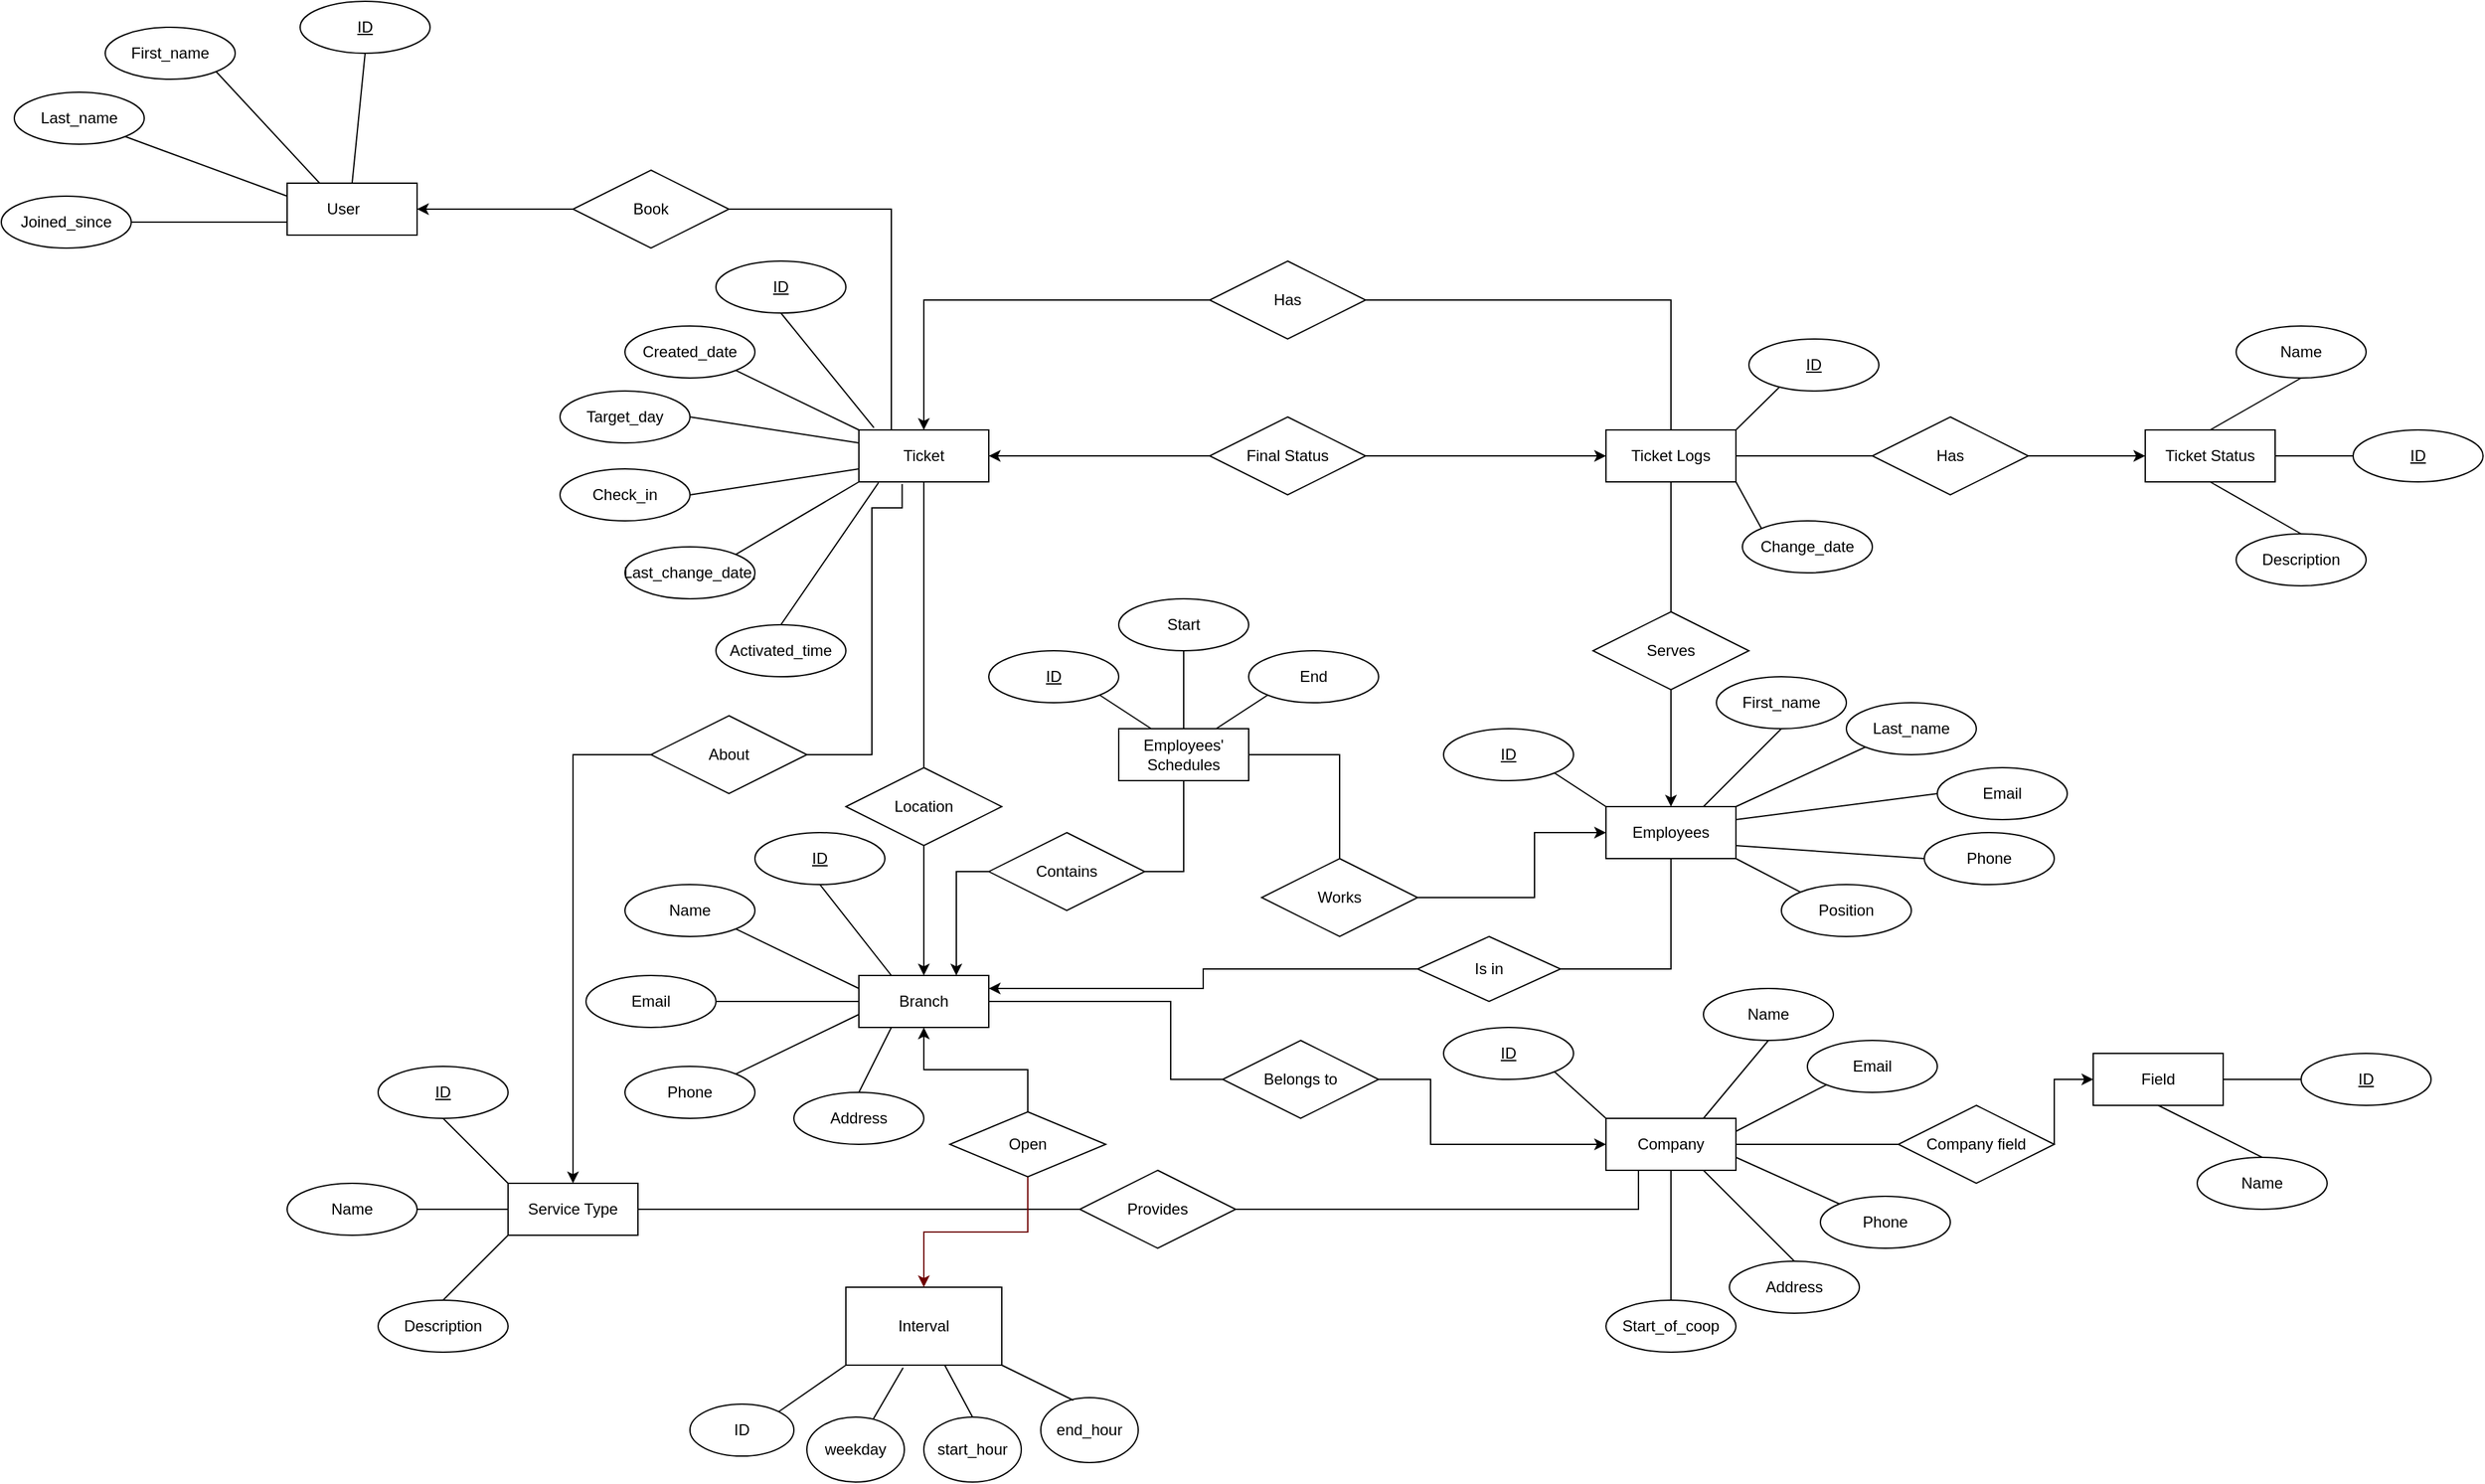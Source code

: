 <mxfile version="17.4.5" type="github">
  <diagram id="R2lEEEUBdFMjLlhIrx00" name="Page-1">
    <mxGraphModel dx="1952" dy="1672" grid="1" gridSize="10" guides="1" tooltips="1" connect="1" arrows="1" fold="1" page="1" pageScale="1" pageWidth="850" pageHeight="1100" math="0" shadow="0" extFonts="Permanent Marker^https://fonts.googleapis.com/css?family=Permanent+Marker">
      <root>
        <mxCell id="0" />
        <mxCell id="1" parent="0" />
        <mxCell id="f32I_jaDUziuKx1QwzLD-4" style="edgeStyle=orthogonalEdgeStyle;rounded=0;orthogonalLoop=1;jettySize=auto;html=1;entryX=0;entryY=0.5;entryDx=0;entryDy=0;startArrow=classic;startFill=1;exitX=1;exitY=0.5;exitDx=0;exitDy=0;" parent="1" source="PbuRHkahf-0StaOSiOaG-1" target="PbuRHkahf-0StaOSiOaG-6" edge="1">
          <mxGeometry relative="1" as="geometry">
            <mxPoint x="20" y="30" as="sourcePoint" />
            <mxPoint x="425" y="30.0" as="targetPoint" />
          </mxGeometry>
        </mxCell>
        <mxCell id="f32I_jaDUziuKx1QwzLD-9" style="edgeStyle=orthogonalEdgeStyle;rounded=0;orthogonalLoop=1;jettySize=auto;html=1;entryX=0.5;entryY=0;entryDx=0;entryDy=0;startArrow=classic;startFill=1;endArrow=none;endFill=0;exitX=0.5;exitY=0;exitDx=0;exitDy=0;" parent="1" source="PbuRHkahf-0StaOSiOaG-1" target="PbuRHkahf-0StaOSiOaG-6" edge="1">
          <mxGeometry relative="1" as="geometry">
            <Array as="points">
              <mxPoint x="-90" y="-90" />
              <mxPoint x="485" y="-90" />
            </Array>
            <mxPoint x="-80" as="sourcePoint" />
            <mxPoint x="485" y="-2.274e-13" as="targetPoint" />
          </mxGeometry>
        </mxCell>
        <mxCell id="f32I_jaDUziuKx1QwzLD-21" style="edgeStyle=orthogonalEdgeStyle;rounded=0;orthogonalLoop=1;jettySize=auto;html=1;exitX=0.5;exitY=1;exitDx=0;exitDy=0;startArrow=none;startFill=0;endArrow=classic;endFill=1;entryX=0.5;entryY=0;entryDx=0;entryDy=0;" parent="1" source="kaoQ8aSlirqTVfBg7aQL-9" target="PbuRHkahf-0StaOSiOaG-14" edge="1">
          <mxGeometry relative="1" as="geometry">
            <mxPoint x="-100" y="60" as="sourcePoint" />
            <mxPoint x="-100" y="420" as="targetPoint" />
            <Array as="points" />
          </mxGeometry>
        </mxCell>
        <mxCell id="f32I_jaDUziuKx1QwzLD-6" style="edgeStyle=orthogonalEdgeStyle;rounded=0;orthogonalLoop=1;jettySize=auto;html=1;startArrow=none;startFill=0;endArrow=classic;endFill=1;exitX=1;exitY=0.5;exitDx=0;exitDy=0;entryX=0;entryY=0.5;entryDx=0;entryDy=0;" parent="1" source="PbuRHkahf-0StaOSiOaG-6" target="PbuRHkahf-0StaOSiOaG-24" edge="1">
          <mxGeometry relative="1" as="geometry">
            <mxPoint x="740" y="30.0" as="sourcePoint" />
            <mxPoint x="830" y="30" as="targetPoint" />
          </mxGeometry>
        </mxCell>
        <mxCell id="f32I_jaDUziuKx1QwzLD-15" style="edgeStyle=orthogonalEdgeStyle;rounded=0;orthogonalLoop=1;jettySize=auto;html=1;exitX=0.5;exitY=1;exitDx=0;exitDy=0;entryX=0.5;entryY=0;entryDx=0;entryDy=0;startArrow=none;startFill=0;endArrow=classic;endFill=1;" parent="1" source="PbuRHkahf-0StaOSiOaG-6" target="PbuRHkahf-0StaOSiOaG-10" edge="1">
          <mxGeometry relative="1" as="geometry">
            <mxPoint x="485" y="60.0" as="sourcePoint" />
            <mxPoint x="485" y="220.0" as="targetPoint" />
          </mxGeometry>
        </mxCell>
        <mxCell id="f32I_jaDUziuKx1QwzLD-23" style="edgeStyle=orthogonalEdgeStyle;rounded=0;orthogonalLoop=1;jettySize=auto;html=1;startArrow=none;startFill=0;endArrow=classic;endFill=1;exitX=1;exitY=0.5;exitDx=0;exitDy=0;entryX=0;entryY=0.5;entryDx=0;entryDy=0;" parent="1" source="kaoQ8aSlirqTVfBg7aQL-13" target="PbuRHkahf-0StaOSiOaG-23" edge="1">
          <mxGeometry relative="1" as="geometry">
            <mxPoint x="850.0" y="450" as="targetPoint" />
            <mxPoint x="545" y="450" as="sourcePoint" />
            <Array as="points">
              <mxPoint x="780" y="560" />
              <mxPoint x="780" y="510" />
            </Array>
          </mxGeometry>
        </mxCell>
        <mxCell id="f32I_jaDUziuKx1QwzLD-22" style="edgeStyle=orthogonalEdgeStyle;rounded=0;orthogonalLoop=1;jettySize=auto;html=1;entryX=0;entryY=0.5;entryDx=0;entryDy=0;startArrow=none;startFill=0;endArrow=classic;endFill=1;exitX=1;exitY=0.5;exitDx=0;exitDy=0;" parent="1" source="kaoQ8aSlirqTVfBg7aQL-11" target="PbuRHkahf-0StaOSiOaG-11" edge="1">
          <mxGeometry relative="1" as="geometry">
            <mxPoint x="20" y="450" as="sourcePoint" />
            <mxPoint x="425" y="450" as="targetPoint" />
            <Array as="points">
              <mxPoint x="300" y="510" />
              <mxPoint x="300" y="560" />
            </Array>
          </mxGeometry>
        </mxCell>
        <mxCell id="f32I_jaDUziuKx1QwzLD-26" style="edgeStyle=orthogonalEdgeStyle;rounded=0;orthogonalLoop=1;jettySize=auto;html=1;exitX=0.75;exitY=0;exitDx=0;exitDy=0;startArrow=classic;startFill=1;endArrow=none;endFill=0;entryX=0.5;entryY=1;entryDx=0;entryDy=0;" parent="1" source="PbuRHkahf-0StaOSiOaG-14" target="PbuRHkahf-0StaOSiOaG-13" edge="1">
          <mxGeometry relative="1" as="geometry">
            <mxPoint x="100" y="300" as="targetPoint" />
            <mxPoint x="-40" y="420" as="sourcePoint" />
            <Array as="points">
              <mxPoint x="-65" y="350" />
              <mxPoint x="110" y="350" />
            </Array>
          </mxGeometry>
        </mxCell>
        <mxCell id="PbuRHkahf-0StaOSiOaG-20" style="edgeStyle=orthogonalEdgeStyle;rounded=0;orthogonalLoop=1;jettySize=auto;html=1;entryX=0.5;entryY=0;entryDx=0;entryDy=0;exitX=0.333;exitY=1.042;exitDx=0;exitDy=0;exitPerimeter=0;" parent="1" source="PbuRHkahf-0StaOSiOaG-1" target="PbuRHkahf-0StaOSiOaG-16" edge="1">
          <mxGeometry relative="1" as="geometry">
            <Array as="points">
              <mxPoint x="-107" y="70" />
              <mxPoint x="-130" y="70" />
              <mxPoint x="-130" y="260" />
              <mxPoint x="-360" y="260" />
            </Array>
            <mxPoint x="-110" y="70" as="sourcePoint" />
          </mxGeometry>
        </mxCell>
        <mxCell id="PbuRHkahf-0StaOSiOaG-27" style="edgeStyle=orthogonalEdgeStyle;rounded=0;orthogonalLoop=1;jettySize=auto;html=1;exitX=0;exitY=0.5;exitDx=0;exitDy=0;entryX=1;entryY=0.5;entryDx=0;entryDy=0;endArrow=classic;endFill=1;startArrow=none;" parent="1" source="kaoQ8aSlirqTVfBg7aQL-6" target="PbuRHkahf-0StaOSiOaG-25" edge="1">
          <mxGeometry relative="1" as="geometry" />
        </mxCell>
        <mxCell id="PbuRHkahf-0StaOSiOaG-1" value="Ticket" style="whiteSpace=wrap;html=1;align=center;" parent="1" vertex="1">
          <mxGeometry x="-140" y="10" width="100" height="40" as="geometry" />
        </mxCell>
        <mxCell id="PbuRHkahf-0StaOSiOaG-4" value="Final Status" style="shape=rhombus;perimeter=rhombusPerimeter;whiteSpace=wrap;html=1;align=center;" parent="1" vertex="1">
          <mxGeometry x="130" width="120" height="60" as="geometry" />
        </mxCell>
        <mxCell id="PbuRHkahf-0StaOSiOaG-6" value="Ticket Logs" style="whiteSpace=wrap;html=1;align=center;" parent="1" vertex="1">
          <mxGeometry x="435" y="10" width="100" height="40" as="geometry" />
        </mxCell>
        <mxCell id="PbuRHkahf-0StaOSiOaG-7" value="Has" style="shape=rhombus;perimeter=rhombusPerimeter;whiteSpace=wrap;html=1;align=center;" parent="1" vertex="1">
          <mxGeometry x="130" y="-120" width="120" height="60" as="geometry" />
        </mxCell>
        <mxCell id="PbuRHkahf-0StaOSiOaG-8" value="Has" style="shape=rhombus;perimeter=rhombusPerimeter;whiteSpace=wrap;html=1;align=center;" parent="1" vertex="1">
          <mxGeometry x="640" width="120" height="60" as="geometry" />
        </mxCell>
        <mxCell id="PbuRHkahf-0StaOSiOaG-9" value="Serves" style="shape=rhombus;perimeter=rhombusPerimeter;whiteSpace=wrap;html=1;align=center;" parent="1" vertex="1">
          <mxGeometry x="425" y="150" width="120" height="60" as="geometry" />
        </mxCell>
        <mxCell id="7SDLh1TChbF1hIY82TgF-20" style="edgeStyle=orthogonalEdgeStyle;rounded=0;orthogonalLoop=1;jettySize=auto;html=1;exitX=0.5;exitY=1;exitDx=0;exitDy=0;entryX=1;entryY=0.5;entryDx=0;entryDy=0;startArrow=none;startFill=0;endArrow=none;endFill=0;strokeColor=default;" edge="1" parent="1" source="PbuRHkahf-0StaOSiOaG-10" target="7SDLh1TChbF1hIY82TgF-19">
          <mxGeometry relative="1" as="geometry" />
        </mxCell>
        <mxCell id="PbuRHkahf-0StaOSiOaG-10" value="Employees" style="whiteSpace=wrap;html=1;align=center;" parent="1" vertex="1">
          <mxGeometry x="435" y="300" width="100" height="40" as="geometry" />
        </mxCell>
        <mxCell id="PbuRHkahf-0StaOSiOaG-11" value="Company" style="whiteSpace=wrap;html=1;align=center;" parent="1" vertex="1">
          <mxGeometry x="435" y="540" width="100" height="40" as="geometry" />
        </mxCell>
        <mxCell id="PbuRHkahf-0StaOSiOaG-110" style="edgeStyle=orthogonalEdgeStyle;rounded=0;orthogonalLoop=1;jettySize=auto;html=1;exitX=1;exitY=0.5;exitDx=0;exitDy=0;entryX=0;entryY=0.5;entryDx=0;entryDy=0;endArrow=classic;endFill=1;" parent="1" source="PbuRHkahf-0StaOSiOaG-13" target="PbuRHkahf-0StaOSiOaG-10" edge="1">
          <mxGeometry relative="1" as="geometry">
            <Array as="points">
              <mxPoint x="230" y="260" />
              <mxPoint x="230" y="370" />
              <mxPoint x="380" y="370" />
              <mxPoint x="380" y="320" />
            </Array>
          </mxGeometry>
        </mxCell>
        <mxCell id="PbuRHkahf-0StaOSiOaG-13" value="Employees&#39; Schedules" style="whiteSpace=wrap;html=1;align=center;" parent="1" vertex="1">
          <mxGeometry x="60" y="240" width="100" height="40" as="geometry" />
        </mxCell>
        <mxCell id="7SDLh1TChbF1hIY82TgF-18" style="edgeStyle=orthogonalEdgeStyle;rounded=0;orthogonalLoop=1;jettySize=auto;html=1;entryX=0.5;entryY=0;entryDx=0;entryDy=0;strokeColor=default;endArrow=none;endFill=0;startArrow=classic;startFill=1;" edge="1" parent="1" source="PbuRHkahf-0StaOSiOaG-14" target="7SDLh1TChbF1hIY82TgF-15">
          <mxGeometry relative="1" as="geometry" />
        </mxCell>
        <mxCell id="PbuRHkahf-0StaOSiOaG-14" value="Branch" style="whiteSpace=wrap;html=1;align=center;" parent="1" vertex="1">
          <mxGeometry x="-140" y="430" width="100" height="40" as="geometry" />
        </mxCell>
        <mxCell id="PbuRHkahf-0StaOSiOaG-15" value="Contains" style="shape=rhombus;perimeter=rhombusPerimeter;whiteSpace=wrap;html=1;align=center;" parent="1" vertex="1">
          <mxGeometry x="-40" y="320" width="120" height="60" as="geometry" />
        </mxCell>
        <mxCell id="PbuRHkahf-0StaOSiOaG-21" style="edgeStyle=orthogonalEdgeStyle;rounded=0;orthogonalLoop=1;jettySize=auto;html=1;exitX=1;exitY=0.5;exitDx=0;exitDy=0;endArrow=none;endFill=0;entryX=0.25;entryY=1;entryDx=0;entryDy=0;" parent="1" source="PbuRHkahf-0StaOSiOaG-16" target="PbuRHkahf-0StaOSiOaG-11" edge="1">
          <mxGeometry relative="1" as="geometry">
            <mxPoint x="470" y="560" as="targetPoint" />
            <Array as="points">
              <mxPoint x="460" y="610" />
            </Array>
          </mxGeometry>
        </mxCell>
        <mxCell id="PbuRHkahf-0StaOSiOaG-16" value="Service Type" style="whiteSpace=wrap;html=1;align=center;" parent="1" vertex="1">
          <mxGeometry x="-410" y="590" width="100" height="40" as="geometry" />
        </mxCell>
        <mxCell id="PbuRHkahf-0StaOSiOaG-22" value="Provides" style="shape=rhombus;perimeter=rhombusPerimeter;whiteSpace=wrap;html=1;align=center;" parent="1" vertex="1">
          <mxGeometry x="30" y="580" width="120" height="60" as="geometry" />
        </mxCell>
        <mxCell id="PbuRHkahf-0StaOSiOaG-23" value="Field" style="whiteSpace=wrap;html=1;align=center;" parent="1" vertex="1">
          <mxGeometry x="810" y="490" width="100" height="40" as="geometry" />
        </mxCell>
        <mxCell id="PbuRHkahf-0StaOSiOaG-24" value="Ticket Status" style="whiteSpace=wrap;html=1;align=center;" parent="1" vertex="1">
          <mxGeometry x="850" y="10" width="100" height="40" as="geometry" />
        </mxCell>
        <mxCell id="PbuRHkahf-0StaOSiOaG-25" value="&amp;nbsp;User&amp;nbsp; &amp;nbsp; &amp;nbsp;" style="whiteSpace=wrap;html=1;align=center;" parent="1" vertex="1">
          <mxGeometry x="-580" y="-180" width="100" height="40" as="geometry" />
        </mxCell>
        <mxCell id="PbuRHkahf-0StaOSiOaG-29" value="First_name" style="ellipse;whiteSpace=wrap;html=1;align=center;" parent="1" vertex="1">
          <mxGeometry x="-720" y="-300" width="100" height="40" as="geometry" />
        </mxCell>
        <mxCell id="PbuRHkahf-0StaOSiOaG-40" value="Last_name" style="ellipse;whiteSpace=wrap;html=1;align=center;" parent="1" vertex="1">
          <mxGeometry x="-790" y="-250" width="100" height="40" as="geometry" />
        </mxCell>
        <mxCell id="PbuRHkahf-0StaOSiOaG-45" value="" style="endArrow=none;html=1;rounded=0;exitX=1;exitY=1;exitDx=0;exitDy=0;entryX=0.25;entryY=0;entryDx=0;entryDy=0;" parent="1" source="PbuRHkahf-0StaOSiOaG-29" target="PbuRHkahf-0StaOSiOaG-25" edge="1">
          <mxGeometry relative="1" as="geometry">
            <mxPoint x="-680" y="-160" as="sourcePoint" />
            <mxPoint x="-520" y="-160" as="targetPoint" />
          </mxGeometry>
        </mxCell>
        <mxCell id="PbuRHkahf-0StaOSiOaG-47" value="" style="endArrow=none;html=1;rounded=0;exitX=1;exitY=1;exitDx=0;exitDy=0;entryX=0;entryY=0.25;entryDx=0;entryDy=0;" parent="1" source="PbuRHkahf-0StaOSiOaG-40" target="PbuRHkahf-0StaOSiOaG-25" edge="1">
          <mxGeometry relative="1" as="geometry">
            <mxPoint x="-660" y="-250" as="sourcePoint" />
            <mxPoint x="-545" y="-170" as="targetPoint" />
            <Array as="points" />
          </mxGeometry>
        </mxCell>
        <mxCell id="PbuRHkahf-0StaOSiOaG-53" value="Last_change_date," style="ellipse;whiteSpace=wrap;html=1;align=center;" parent="1" vertex="1">
          <mxGeometry x="-320" y="100" width="100" height="40" as="geometry" />
        </mxCell>
        <mxCell id="PbuRHkahf-0StaOSiOaG-57" value="Check_in" style="ellipse;whiteSpace=wrap;html=1;align=center;" parent="1" vertex="1">
          <mxGeometry x="-370" y="40" width="100" height="40" as="geometry" />
        </mxCell>
        <mxCell id="PbuRHkahf-0StaOSiOaG-58" value="Target_day" style="ellipse;whiteSpace=wrap;html=1;align=center;" parent="1" vertex="1">
          <mxGeometry x="-370" y="-20" width="100" height="40" as="geometry" />
        </mxCell>
        <mxCell id="PbuRHkahf-0StaOSiOaG-59" value="Created_date" style="ellipse;whiteSpace=wrap;html=1;align=center;" parent="1" vertex="1">
          <mxGeometry x="-320" y="-70" width="100" height="40" as="geometry" />
        </mxCell>
        <mxCell id="PbuRHkahf-0StaOSiOaG-60" value="ID" style="ellipse;whiteSpace=wrap;html=1;align=center;fontStyle=4;" parent="1" vertex="1">
          <mxGeometry x="-250" y="-120" width="100" height="40" as="geometry" />
        </mxCell>
        <mxCell id="PbuRHkahf-0StaOSiOaG-61" value="Activated_time" style="ellipse;whiteSpace=wrap;html=1;align=center;" parent="1" vertex="1">
          <mxGeometry x="-250" y="160" width="100" height="40" as="geometry" />
        </mxCell>
        <mxCell id="PbuRHkahf-0StaOSiOaG-63" value="" style="endArrow=none;html=1;rounded=0;entryX=0;entryY=0.75;entryDx=0;entryDy=0;" parent="1" target="PbuRHkahf-0StaOSiOaG-1" edge="1">
          <mxGeometry relative="1" as="geometry">
            <mxPoint x="-270" y="60" as="sourcePoint" />
            <mxPoint x="-110" y="60" as="targetPoint" />
          </mxGeometry>
        </mxCell>
        <mxCell id="PbuRHkahf-0StaOSiOaG-64" value="" style="endArrow=none;html=1;rounded=0;entryX=0;entryY=0.25;entryDx=0;entryDy=0;exitX=1;exitY=0.5;exitDx=0;exitDy=0;" parent="1" source="PbuRHkahf-0StaOSiOaG-58" target="PbuRHkahf-0StaOSiOaG-1" edge="1">
          <mxGeometry relative="1" as="geometry">
            <mxPoint x="-260" y="70" as="sourcePoint" />
            <mxPoint x="-130.0" y="50" as="targetPoint" />
          </mxGeometry>
        </mxCell>
        <mxCell id="PbuRHkahf-0StaOSiOaG-65" value="" style="endArrow=none;html=1;rounded=0;entryX=0;entryY=1;entryDx=0;entryDy=0;exitX=1;exitY=0;exitDx=0;exitDy=0;" parent="1" source="PbuRHkahf-0StaOSiOaG-53" target="PbuRHkahf-0StaOSiOaG-1" edge="1">
          <mxGeometry relative="1" as="geometry">
            <mxPoint x="-260" y="70" as="sourcePoint" />
            <mxPoint x="-130.0" y="50" as="targetPoint" />
          </mxGeometry>
        </mxCell>
        <mxCell id="PbuRHkahf-0StaOSiOaG-66" value="" style="endArrow=none;html=1;rounded=0;entryX=0.151;entryY=1.016;entryDx=0;entryDy=0;exitX=0.5;exitY=0;exitDx=0;exitDy=0;entryPerimeter=0;" parent="1" source="PbuRHkahf-0StaOSiOaG-61" target="PbuRHkahf-0StaOSiOaG-1" edge="1">
          <mxGeometry relative="1" as="geometry">
            <mxPoint x="-210.0" y="130" as="sourcePoint" />
            <mxPoint x="-130.0" y="60" as="targetPoint" />
          </mxGeometry>
        </mxCell>
        <mxCell id="PbuRHkahf-0StaOSiOaG-67" value="" style="endArrow=none;html=1;rounded=0;entryX=0.116;entryY=-0.043;entryDx=0;entryDy=0;exitX=0.5;exitY=1;exitDx=0;exitDy=0;entryPerimeter=0;" parent="1" source="PbuRHkahf-0StaOSiOaG-60" target="PbuRHkahf-0StaOSiOaG-1" edge="1">
          <mxGeometry relative="1" as="geometry">
            <mxPoint x="-260.0" y="10" as="sourcePoint" />
            <mxPoint x="-130.0" y="30" as="targetPoint" />
          </mxGeometry>
        </mxCell>
        <mxCell id="PbuRHkahf-0StaOSiOaG-68" value="" style="endArrow=none;html=1;rounded=0;exitX=1;exitY=1;exitDx=0;exitDy=0;entryX=0;entryY=0;entryDx=0;entryDy=0;" parent="1" source="PbuRHkahf-0StaOSiOaG-59" target="PbuRHkahf-0StaOSiOaG-1" edge="1">
          <mxGeometry relative="1" as="geometry">
            <mxPoint x="-190.0" y="-70" as="sourcePoint" />
            <mxPoint x="-170" as="targetPoint" />
            <Array as="points" />
          </mxGeometry>
        </mxCell>
        <mxCell id="PbuRHkahf-0StaOSiOaG-69" value="ID" style="ellipse;whiteSpace=wrap;html=1;align=center;fontStyle=4;" parent="1" vertex="1">
          <mxGeometry x="545" y="-60" width="100" height="40" as="geometry" />
        </mxCell>
        <mxCell id="PbuRHkahf-0StaOSiOaG-72" value="Change_date" style="ellipse;whiteSpace=wrap;html=1;align=center;" parent="1" vertex="1">
          <mxGeometry x="540" y="80" width="100" height="40" as="geometry" />
        </mxCell>
        <mxCell id="PbuRHkahf-0StaOSiOaG-74" value="" style="endArrow=none;html=1;rounded=0;entryX=0;entryY=0;entryDx=0;entryDy=0;exitX=1;exitY=1;exitDx=0;exitDy=0;" parent="1" source="PbuRHkahf-0StaOSiOaG-6" target="PbuRHkahf-0StaOSiOaG-72" edge="1">
          <mxGeometry relative="1" as="geometry">
            <mxPoint x="500" y="40" as="sourcePoint" />
            <mxPoint x="660" y="40" as="targetPoint" />
          </mxGeometry>
        </mxCell>
        <mxCell id="PbuRHkahf-0StaOSiOaG-75" value="" style="endArrow=none;html=1;rounded=0;entryX=0.234;entryY=0.928;entryDx=0;entryDy=0;exitX=1;exitY=0;exitDx=0;exitDy=0;entryPerimeter=0;" parent="1" source="PbuRHkahf-0StaOSiOaG-6" target="PbuRHkahf-0StaOSiOaG-69" edge="1">
          <mxGeometry relative="1" as="geometry">
            <mxPoint x="545" y="60" as="sourcePoint" />
            <mxPoint x="624.854" y="95.774" as="targetPoint" />
          </mxGeometry>
        </mxCell>
        <mxCell id="PbuRHkahf-0StaOSiOaG-77" value="ID" style="ellipse;whiteSpace=wrap;html=1;align=center;fontStyle=4;" parent="1" vertex="1">
          <mxGeometry x="310" y="470" width="100" height="40" as="geometry" />
        </mxCell>
        <mxCell id="PbuRHkahf-0StaOSiOaG-79" value="" style="endArrow=none;html=1;rounded=0;entryX=0;entryY=0;entryDx=0;entryDy=0;exitX=1;exitY=1;exitDx=0;exitDy=0;" parent="1" source="PbuRHkahf-0StaOSiOaG-77" target="PbuRHkahf-0StaOSiOaG-11" edge="1">
          <mxGeometry relative="1" as="geometry">
            <mxPoint x="400" y="460" as="sourcePoint" />
            <mxPoint x="560" y="460" as="targetPoint" />
          </mxGeometry>
        </mxCell>
        <mxCell id="PbuRHkahf-0StaOSiOaG-81" value="Name" style="ellipse;whiteSpace=wrap;html=1;align=center;" parent="1" vertex="1">
          <mxGeometry x="510" y="440" width="100" height="40" as="geometry" />
        </mxCell>
        <mxCell id="PbuRHkahf-0StaOSiOaG-82" value="Email" style="ellipse;whiteSpace=wrap;html=1;align=center;" parent="1" vertex="1">
          <mxGeometry x="590" y="480" width="100" height="40" as="geometry" />
        </mxCell>
        <mxCell id="PbuRHkahf-0StaOSiOaG-83" value="" style="endArrow=none;html=1;rounded=0;entryX=0.5;entryY=1;entryDx=0;entryDy=0;exitX=0.75;exitY=0;exitDx=0;exitDy=0;" parent="1" source="PbuRHkahf-0StaOSiOaG-11" target="PbuRHkahf-0StaOSiOaG-81" edge="1">
          <mxGeometry relative="1" as="geometry">
            <mxPoint x="540" y="490" as="sourcePoint" />
            <mxPoint x="740" y="520" as="targetPoint" />
          </mxGeometry>
        </mxCell>
        <mxCell id="PbuRHkahf-0StaOSiOaG-84" value="" style="endArrow=none;html=1;rounded=0;exitX=1;exitY=0.25;exitDx=0;exitDy=0;entryX=0;entryY=1;entryDx=0;entryDy=0;" parent="1" source="PbuRHkahf-0StaOSiOaG-11" target="PbuRHkahf-0StaOSiOaG-82" edge="1">
          <mxGeometry relative="1" as="geometry">
            <mxPoint x="560" y="530" as="sourcePoint" />
            <mxPoint x="740" y="520" as="targetPoint" />
          </mxGeometry>
        </mxCell>
        <mxCell id="PbuRHkahf-0StaOSiOaG-85" value="Phone" style="ellipse;whiteSpace=wrap;html=1;align=center;" parent="1" vertex="1">
          <mxGeometry x="600" y="600" width="100" height="40" as="geometry" />
        </mxCell>
        <mxCell id="PbuRHkahf-0StaOSiOaG-86" value="" style="endArrow=none;html=1;rounded=0;entryX=0;entryY=0;entryDx=0;entryDy=0;exitX=1;exitY=0.75;exitDx=0;exitDy=0;" parent="1" source="PbuRHkahf-0StaOSiOaG-11" target="PbuRHkahf-0StaOSiOaG-85" edge="1">
          <mxGeometry relative="1" as="geometry">
            <mxPoint x="530" y="540" as="sourcePoint" />
            <mxPoint x="614.854" y="484.226" as="targetPoint" />
          </mxGeometry>
        </mxCell>
        <mxCell id="PbuRHkahf-0StaOSiOaG-87" value="Address" style="ellipse;whiteSpace=wrap;html=1;align=center;" parent="1" vertex="1">
          <mxGeometry x="530" y="650" width="100" height="40" as="geometry" />
        </mxCell>
        <mxCell id="PbuRHkahf-0StaOSiOaG-88" value="" style="endArrow=none;html=1;rounded=0;entryX=0.5;entryY=0;entryDx=0;entryDy=0;exitX=0.75;exitY=1;exitDx=0;exitDy=0;" parent="1" source="PbuRHkahf-0StaOSiOaG-11" target="PbuRHkahf-0StaOSiOaG-87" edge="1">
          <mxGeometry relative="1" as="geometry">
            <mxPoint x="545" y="530" as="sourcePoint" />
            <mxPoint x="614.854" y="555.774" as="targetPoint" />
          </mxGeometry>
        </mxCell>
        <mxCell id="PbuRHkahf-0StaOSiOaG-89" value="Start_of_coop" style="ellipse;whiteSpace=wrap;html=1;align=center;" parent="1" vertex="1">
          <mxGeometry x="435" y="680" width="100" height="40" as="geometry" />
        </mxCell>
        <mxCell id="PbuRHkahf-0StaOSiOaG-90" value="" style="endArrow=none;html=1;rounded=0;entryX=0.5;entryY=1;entryDx=0;entryDy=0;exitX=0.5;exitY=0;exitDx=0;exitDy=0;" parent="1" source="PbuRHkahf-0StaOSiOaG-89" target="PbuRHkahf-0StaOSiOaG-11" edge="1">
          <mxGeometry relative="1" as="geometry">
            <mxPoint x="520" y="500" as="sourcePoint" />
            <mxPoint x="595" y="440" as="targetPoint" />
          </mxGeometry>
        </mxCell>
        <mxCell id="PbuRHkahf-0StaOSiOaG-91" value="ID" style="ellipse;whiteSpace=wrap;html=1;align=center;fontStyle=4;" parent="1" vertex="1">
          <mxGeometry x="-220" y="320" width="100" height="40" as="geometry" />
        </mxCell>
        <mxCell id="PbuRHkahf-0StaOSiOaG-92" value="Name" style="ellipse;whiteSpace=wrap;html=1;align=center;" parent="1" vertex="1">
          <mxGeometry x="-320" y="360" width="100" height="40" as="geometry" />
        </mxCell>
        <mxCell id="PbuRHkahf-0StaOSiOaG-93" value="Email" style="ellipse;whiteSpace=wrap;html=1;align=center;" parent="1" vertex="1">
          <mxGeometry x="-350" y="430" width="100" height="40" as="geometry" />
        </mxCell>
        <mxCell id="PbuRHkahf-0StaOSiOaG-94" value="Phone" style="ellipse;whiteSpace=wrap;html=1;align=center;" parent="1" vertex="1">
          <mxGeometry x="-320" y="500" width="100" height="40" as="geometry" />
        </mxCell>
        <mxCell id="PbuRHkahf-0StaOSiOaG-95" value="Address" style="ellipse;whiteSpace=wrap;html=1;align=center;" parent="1" vertex="1">
          <mxGeometry x="-190" y="520" width="100" height="40" as="geometry" />
        </mxCell>
        <mxCell id="PbuRHkahf-0StaOSiOaG-98" value="" style="endArrow=none;html=1;rounded=0;exitX=0.5;exitY=1;exitDx=0;exitDy=0;entryX=0.25;entryY=0;entryDx=0;entryDy=0;" parent="1" source="PbuRHkahf-0StaOSiOaG-91" target="PbuRHkahf-0StaOSiOaG-14" edge="1">
          <mxGeometry relative="1" as="geometry">
            <mxPoint x="-220" y="380" as="sourcePoint" />
            <mxPoint x="-60" y="380" as="targetPoint" />
          </mxGeometry>
        </mxCell>
        <mxCell id="PbuRHkahf-0StaOSiOaG-99" value="" style="endArrow=none;html=1;rounded=0;exitX=1;exitY=1;exitDx=0;exitDy=0;entryX=0;entryY=0.25;entryDx=0;entryDy=0;" parent="1" source="PbuRHkahf-0StaOSiOaG-92" target="PbuRHkahf-0StaOSiOaG-14" edge="1">
          <mxGeometry relative="1" as="geometry">
            <mxPoint x="-180.0" y="370" as="sourcePoint" />
            <mxPoint x="-150" y="430" as="targetPoint" />
          </mxGeometry>
        </mxCell>
        <mxCell id="PbuRHkahf-0StaOSiOaG-100" value="" style="endArrow=none;html=1;rounded=0;exitX=1;exitY=0.5;exitDx=0;exitDy=0;entryX=0;entryY=0.5;entryDx=0;entryDy=0;" parent="1" source="PbuRHkahf-0StaOSiOaG-93" target="PbuRHkahf-0StaOSiOaG-14" edge="1">
          <mxGeometry relative="1" as="geometry">
            <mxPoint x="-210.0" y="410" as="sourcePoint" />
            <mxPoint x="-200" y="440" as="targetPoint" />
          </mxGeometry>
        </mxCell>
        <mxCell id="PbuRHkahf-0StaOSiOaG-101" value="" style="endArrow=none;html=1;rounded=0;exitX=1;exitY=0;exitDx=0;exitDy=0;entryX=0;entryY=0.75;entryDx=0;entryDy=0;" parent="1" source="PbuRHkahf-0StaOSiOaG-94" target="PbuRHkahf-0StaOSiOaG-14" edge="1">
          <mxGeometry relative="1" as="geometry">
            <mxPoint x="-224.854" y="404.226" as="sourcePoint" />
            <mxPoint x="-130.0" y="440" as="targetPoint" />
          </mxGeometry>
        </mxCell>
        <mxCell id="PbuRHkahf-0StaOSiOaG-102" value="" style="endArrow=none;html=1;rounded=0;exitX=0.5;exitY=0;exitDx=0;exitDy=0;entryX=0.25;entryY=1;entryDx=0;entryDy=0;" parent="1" source="PbuRHkahf-0StaOSiOaG-95" target="PbuRHkahf-0StaOSiOaG-14" edge="1">
          <mxGeometry relative="1" as="geometry">
            <mxPoint x="-180" y="430" as="sourcePoint" />
            <mxPoint x="-20" y="430" as="targetPoint" />
          </mxGeometry>
        </mxCell>
        <mxCell id="PbuRHkahf-0StaOSiOaG-104" value="ID" style="ellipse;whiteSpace=wrap;html=1;align=center;fontStyle=4;" parent="1" vertex="1">
          <mxGeometry x="-510" y="500" width="100" height="40" as="geometry" />
        </mxCell>
        <mxCell id="PbuRHkahf-0StaOSiOaG-105" value="Name" style="ellipse;whiteSpace=wrap;html=1;align=center;" parent="1" vertex="1">
          <mxGeometry x="-580" y="590" width="100" height="40" as="geometry" />
        </mxCell>
        <mxCell id="PbuRHkahf-0StaOSiOaG-106" value="Description" style="ellipse;whiteSpace=wrap;html=1;align=center;" parent="1" vertex="1">
          <mxGeometry x="-510" y="680" width="100" height="40" as="geometry" />
        </mxCell>
        <mxCell id="PbuRHkahf-0StaOSiOaG-107" value="" style="endArrow=none;html=1;rounded=0;exitX=0.5;exitY=0;exitDx=0;exitDy=0;entryX=0;entryY=1;entryDx=0;entryDy=0;" parent="1" source="PbuRHkahf-0StaOSiOaG-106" target="PbuRHkahf-0StaOSiOaG-16" edge="1">
          <mxGeometry relative="1" as="geometry">
            <mxPoint x="-330" y="580" as="sourcePoint" />
            <mxPoint x="-170" y="580" as="targetPoint" />
          </mxGeometry>
        </mxCell>
        <mxCell id="PbuRHkahf-0StaOSiOaG-108" value="" style="endArrow=none;html=1;rounded=0;exitX=1;exitY=0.5;exitDx=0;exitDy=0;entryX=0;entryY=0.5;entryDx=0;entryDy=0;" parent="1" source="PbuRHkahf-0StaOSiOaG-105" target="PbuRHkahf-0StaOSiOaG-16" edge="1">
          <mxGeometry relative="1" as="geometry">
            <mxPoint x="-394.854" y="705.774" as="sourcePoint" />
            <mxPoint x="-350" y="640" as="targetPoint" />
          </mxGeometry>
        </mxCell>
        <mxCell id="PbuRHkahf-0StaOSiOaG-109" value="" style="endArrow=none;html=1;rounded=0;exitX=0.5;exitY=1;exitDx=0;exitDy=0;entryX=0;entryY=0;entryDx=0;entryDy=0;" parent="1" source="PbuRHkahf-0StaOSiOaG-104" target="PbuRHkahf-0StaOSiOaG-16" edge="1">
          <mxGeometry relative="1" as="geometry">
            <mxPoint x="-450" y="690" as="sourcePoint" />
            <mxPoint x="-400" y="640" as="targetPoint" />
          </mxGeometry>
        </mxCell>
        <mxCell id="PbuRHkahf-0StaOSiOaG-111" value="ID" style="ellipse;whiteSpace=wrap;html=1;align=center;fontStyle=4;" parent="1" vertex="1">
          <mxGeometry x="-40" y="180" width="100" height="40" as="geometry" />
        </mxCell>
        <mxCell id="PbuRHkahf-0StaOSiOaG-112" value="Start" style="ellipse;whiteSpace=wrap;html=1;align=center;" parent="1" vertex="1">
          <mxGeometry x="60" y="140" width="100" height="40" as="geometry" />
        </mxCell>
        <mxCell id="PbuRHkahf-0StaOSiOaG-113" value="End" style="ellipse;whiteSpace=wrap;html=1;align=center;" parent="1" vertex="1">
          <mxGeometry x="160" y="180" width="100" height="40" as="geometry" />
        </mxCell>
        <mxCell id="PbuRHkahf-0StaOSiOaG-114" value="" style="endArrow=none;html=1;rounded=0;exitX=1;exitY=1;exitDx=0;exitDy=0;entryX=0.25;entryY=0;entryDx=0;entryDy=0;" parent="1" source="PbuRHkahf-0StaOSiOaG-111" target="PbuRHkahf-0StaOSiOaG-13" edge="1">
          <mxGeometry relative="1" as="geometry">
            <mxPoint x="102.5" y="150" as="sourcePoint" />
            <mxPoint x="207.5" y="200" as="targetPoint" />
          </mxGeometry>
        </mxCell>
        <mxCell id="PbuRHkahf-0StaOSiOaG-115" value="" style="endArrow=none;html=1;rounded=0;exitX=0.5;exitY=1;exitDx=0;exitDy=0;entryX=0.5;entryY=0;entryDx=0;entryDy=0;" parent="1" source="PbuRHkahf-0StaOSiOaG-112" target="PbuRHkahf-0StaOSiOaG-13" edge="1">
          <mxGeometry relative="1" as="geometry">
            <mxPoint x="142.5" y="140" as="sourcePoint" />
            <mxPoint x="182.5" y="210" as="targetPoint" />
          </mxGeometry>
        </mxCell>
        <mxCell id="PbuRHkahf-0StaOSiOaG-116" value="" style="endArrow=none;html=1;rounded=0;exitX=0;exitY=1;exitDx=0;exitDy=0;entryX=0.75;entryY=0;entryDx=0;entryDy=0;" parent="1" source="PbuRHkahf-0StaOSiOaG-113" target="PbuRHkahf-0StaOSiOaG-13" edge="1">
          <mxGeometry relative="1" as="geometry">
            <mxPoint x="112.5" y="180" as="sourcePoint" />
            <mxPoint x="182.5" y="220" as="targetPoint" />
          </mxGeometry>
        </mxCell>
        <mxCell id="PbuRHkahf-0StaOSiOaG-117" value="ID" style="ellipse;whiteSpace=wrap;html=1;align=center;fontStyle=4;" parent="1" vertex="1">
          <mxGeometry x="1010" y="10" width="100" height="40" as="geometry" />
        </mxCell>
        <mxCell id="PbuRHkahf-0StaOSiOaG-118" value="Description" style="ellipse;whiteSpace=wrap;html=1;align=center;" parent="1" vertex="1">
          <mxGeometry x="920" y="90" width="100" height="40" as="geometry" />
        </mxCell>
        <mxCell id="PbuRHkahf-0StaOSiOaG-119" value="Name" style="ellipse;whiteSpace=wrap;html=1;align=center;" parent="1" vertex="1">
          <mxGeometry x="920" y="-70" width="100" height="40" as="geometry" />
        </mxCell>
        <mxCell id="PbuRHkahf-0StaOSiOaG-120" value="" style="endArrow=none;html=1;rounded=0;exitX=0.5;exitY=1;exitDx=0;exitDy=0;entryX=0.5;entryY=0;entryDx=0;entryDy=0;" parent="1" source="PbuRHkahf-0StaOSiOaG-119" target="PbuRHkahf-0StaOSiOaG-24" edge="1">
          <mxGeometry relative="1" as="geometry">
            <mxPoint x="970" y="-210" as="sourcePoint" />
            <mxPoint x="890" y="-160" as="targetPoint" />
          </mxGeometry>
        </mxCell>
        <mxCell id="PbuRHkahf-0StaOSiOaG-121" value="" style="endArrow=none;html=1;rounded=0;exitX=0.5;exitY=0;exitDx=0;exitDy=0;entryX=0.5;entryY=1;entryDx=0;entryDy=0;" parent="1" source="PbuRHkahf-0StaOSiOaG-118" target="PbuRHkahf-0StaOSiOaG-24" edge="1">
          <mxGeometry relative="1" as="geometry">
            <mxPoint x="905.146" y="-84.226" as="sourcePoint" />
            <mxPoint x="890" y="-180" as="targetPoint" />
          </mxGeometry>
        </mxCell>
        <mxCell id="PbuRHkahf-0StaOSiOaG-122" value="" style="endArrow=none;html=1;rounded=0;exitX=0;exitY=0.5;exitDx=0;exitDy=0;entryX=1;entryY=0.5;entryDx=0;entryDy=0;" parent="1" source="PbuRHkahf-0StaOSiOaG-117" target="PbuRHkahf-0StaOSiOaG-24" edge="1">
          <mxGeometry relative="1" as="geometry">
            <mxPoint x="850" y="-100" as="sourcePoint" />
            <mxPoint x="890" y="-200" as="targetPoint" />
          </mxGeometry>
        </mxCell>
        <mxCell id="PbuRHkahf-0StaOSiOaG-123" value="ID" style="ellipse;whiteSpace=wrap;html=1;align=center;fontStyle=4;" parent="1" vertex="1">
          <mxGeometry x="970" y="490" width="100" height="40" as="geometry" />
        </mxCell>
        <mxCell id="PbuRHkahf-0StaOSiOaG-124" value="Name" style="ellipse;whiteSpace=wrap;html=1;align=center;" parent="1" vertex="1">
          <mxGeometry x="890" y="570" width="100" height="40" as="geometry" />
        </mxCell>
        <mxCell id="PbuRHkahf-0StaOSiOaG-125" value="" style="endArrow=none;html=1;rounded=0;exitX=0.5;exitY=0;exitDx=0;exitDy=0;entryX=0.5;entryY=1;entryDx=0;entryDy=0;" parent="1" source="PbuRHkahf-0StaOSiOaG-124" target="PbuRHkahf-0StaOSiOaG-23" edge="1">
          <mxGeometry relative="1" as="geometry">
            <mxPoint x="1010" y="270" as="sourcePoint" />
            <mxPoint x="940" y="490" as="targetPoint" />
          </mxGeometry>
        </mxCell>
        <mxCell id="PbuRHkahf-0StaOSiOaG-126" value="" style="endArrow=none;html=1;rounded=0;exitX=0;exitY=0.5;exitDx=0;exitDy=0;entryX=1;entryY=0.5;entryDx=0;entryDy=0;" parent="1" source="PbuRHkahf-0StaOSiOaG-123" target="PbuRHkahf-0StaOSiOaG-23" edge="1">
          <mxGeometry relative="1" as="geometry">
            <mxPoint x="890" y="380" as="sourcePoint" />
            <mxPoint x="1010" y="500" as="targetPoint" />
          </mxGeometry>
        </mxCell>
        <mxCell id="PbuRHkahf-0StaOSiOaG-132" value="ID" style="ellipse;whiteSpace=wrap;html=1;align=center;fontStyle=4;" parent="1" vertex="1">
          <mxGeometry x="310" y="240" width="100" height="40" as="geometry" />
        </mxCell>
        <mxCell id="PbuRHkahf-0StaOSiOaG-133" value="" style="endArrow=none;html=1;rounded=0;entryX=0;entryY=0;entryDx=0;entryDy=0;exitX=1;exitY=1;exitDx=0;exitDy=0;" parent="1" source="PbuRHkahf-0StaOSiOaG-132" edge="1">
          <mxGeometry relative="1" as="geometry">
            <mxPoint x="400" y="270" as="sourcePoint" />
            <mxPoint x="435" y="300" as="targetPoint" />
          </mxGeometry>
        </mxCell>
        <mxCell id="PbuRHkahf-0StaOSiOaG-134" value="First_name" style="ellipse;whiteSpace=wrap;html=1;align=center;" parent="1" vertex="1">
          <mxGeometry x="520" y="200" width="100" height="40" as="geometry" />
        </mxCell>
        <mxCell id="PbuRHkahf-0StaOSiOaG-135" value="Email" style="ellipse;whiteSpace=wrap;html=1;align=center;" parent="1" vertex="1">
          <mxGeometry x="690" y="270" width="100" height="40" as="geometry" />
        </mxCell>
        <mxCell id="PbuRHkahf-0StaOSiOaG-136" value="" style="endArrow=none;html=1;rounded=0;entryX=0.5;entryY=1;entryDx=0;entryDy=0;exitX=0.75;exitY=0;exitDx=0;exitDy=0;" parent="1" target="PbuRHkahf-0StaOSiOaG-134" edge="1">
          <mxGeometry relative="1" as="geometry">
            <mxPoint x="510" y="300" as="sourcePoint" />
            <mxPoint x="740" y="330" as="targetPoint" />
          </mxGeometry>
        </mxCell>
        <mxCell id="PbuRHkahf-0StaOSiOaG-137" value="" style="endArrow=none;html=1;rounded=0;exitX=1;exitY=0.25;exitDx=0;exitDy=0;entryX=0;entryY=0.5;entryDx=0;entryDy=0;" parent="1" target="PbuRHkahf-0StaOSiOaG-135" edge="1">
          <mxGeometry relative="1" as="geometry">
            <mxPoint x="535" y="310" as="sourcePoint" />
            <mxPoint x="740" y="330" as="targetPoint" />
          </mxGeometry>
        </mxCell>
        <mxCell id="PbuRHkahf-0StaOSiOaG-138" value="Phone" style="ellipse;whiteSpace=wrap;html=1;align=center;" parent="1" vertex="1">
          <mxGeometry x="680" y="320" width="100" height="40" as="geometry" />
        </mxCell>
        <mxCell id="PbuRHkahf-0StaOSiOaG-139" value="" style="endArrow=none;html=1;rounded=0;entryX=0;entryY=0.5;entryDx=0;entryDy=0;exitX=1;exitY=0.75;exitDx=0;exitDy=0;" parent="1" target="PbuRHkahf-0StaOSiOaG-138" edge="1">
          <mxGeometry relative="1" as="geometry">
            <mxPoint x="535" y="330" as="sourcePoint" />
            <mxPoint x="614.854" y="294.226" as="targetPoint" />
          </mxGeometry>
        </mxCell>
        <mxCell id="PbuRHkahf-0StaOSiOaG-142" style="edgeStyle=orthogonalEdgeStyle;rounded=0;orthogonalLoop=1;jettySize=auto;html=1;exitX=0.5;exitY=1;exitDx=0;exitDy=0;endArrow=classic;endFill=1;" parent="1" source="PbuRHkahf-0StaOSiOaG-87" target="PbuRHkahf-0StaOSiOaG-87" edge="1">
          <mxGeometry relative="1" as="geometry" />
        </mxCell>
        <mxCell id="PbuRHkahf-0StaOSiOaG-143" value="Last_name" style="ellipse;whiteSpace=wrap;html=1;align=center;" parent="1" vertex="1">
          <mxGeometry x="620" y="220" width="100" height="40" as="geometry" />
        </mxCell>
        <mxCell id="PbuRHkahf-0StaOSiOaG-144" value="" style="endArrow=none;html=1;rounded=0;entryX=0;entryY=1;entryDx=0;entryDy=0;exitX=1;exitY=0;exitDx=0;exitDy=0;" parent="1" source="PbuRHkahf-0StaOSiOaG-10" target="PbuRHkahf-0StaOSiOaG-143" edge="1">
          <mxGeometry relative="1" as="geometry">
            <mxPoint x="620" y="300" as="sourcePoint" />
            <mxPoint x="850" y="330" as="targetPoint" />
          </mxGeometry>
        </mxCell>
        <mxCell id="PbuRHkahf-0StaOSiOaG-145" value="Position" style="ellipse;whiteSpace=wrap;html=1;align=center;" parent="1" vertex="1">
          <mxGeometry x="570" y="360" width="100" height="40" as="geometry" />
        </mxCell>
        <mxCell id="PbuRHkahf-0StaOSiOaG-146" value="" style="endArrow=none;html=1;rounded=0;entryX=0;entryY=0;entryDx=0;entryDy=0;exitX=1;exitY=1;exitDx=0;exitDy=0;" parent="1" source="PbuRHkahf-0StaOSiOaG-10" target="PbuRHkahf-0StaOSiOaG-145" edge="1">
          <mxGeometry relative="1" as="geometry">
            <mxPoint x="545" y="340" as="sourcePoint" />
            <mxPoint x="710.0" y="340" as="targetPoint" />
          </mxGeometry>
        </mxCell>
        <mxCell id="kaoQ8aSlirqTVfBg7aQL-1" value="ID" style="ellipse;whiteSpace=wrap;html=1;align=center;fontStyle=4;" parent="1" vertex="1">
          <mxGeometry x="-570" y="-320" width="100" height="40" as="geometry" />
        </mxCell>
        <mxCell id="kaoQ8aSlirqTVfBg7aQL-2" value="Joined_since" style="ellipse;whiteSpace=wrap;html=1;align=center;" parent="1" vertex="1">
          <mxGeometry x="-800" y="-170" width="100" height="40" as="geometry" />
        </mxCell>
        <mxCell id="kaoQ8aSlirqTVfBg7aQL-3" value="" style="endArrow=none;html=1;rounded=0;entryX=0;entryY=0.75;entryDx=0;entryDy=0;exitX=1;exitY=0.5;exitDx=0;exitDy=0;" parent="1" source="kaoQ8aSlirqTVfBg7aQL-2" target="PbuRHkahf-0StaOSiOaG-25" edge="1">
          <mxGeometry relative="1" as="geometry">
            <mxPoint x="-700" y="-120" as="sourcePoint" />
            <mxPoint x="-590" y="-90" as="targetPoint" />
            <Array as="points" />
          </mxGeometry>
        </mxCell>
        <mxCell id="kaoQ8aSlirqTVfBg7aQL-5" value="" style="endArrow=none;html=1;rounded=0;exitX=0.5;exitY=1;exitDx=0;exitDy=0;entryX=0.5;entryY=0;entryDx=0;entryDy=0;" parent="1" source="kaoQ8aSlirqTVfBg7aQL-1" target="PbuRHkahf-0StaOSiOaG-25" edge="1">
          <mxGeometry relative="1" as="geometry">
            <mxPoint x="-624.645" y="-255.858" as="sourcePoint" />
            <mxPoint x="-545" y="-170" as="targetPoint" />
          </mxGeometry>
        </mxCell>
        <mxCell id="kaoQ8aSlirqTVfBg7aQL-6" value="Book" style="shape=rhombus;perimeter=rhombusPerimeter;whiteSpace=wrap;html=1;align=center;" parent="1" vertex="1">
          <mxGeometry x="-360" y="-190" width="120" height="60" as="geometry" />
        </mxCell>
        <mxCell id="kaoQ8aSlirqTVfBg7aQL-7" value="" style="edgeStyle=orthogonalEdgeStyle;rounded=0;orthogonalLoop=1;jettySize=auto;html=1;exitX=0.25;exitY=0;exitDx=0;exitDy=0;entryX=1;entryY=0.5;entryDx=0;entryDy=0;endArrow=none;endFill=1;" parent="1" source="PbuRHkahf-0StaOSiOaG-1" target="kaoQ8aSlirqTVfBg7aQL-6" edge="1">
          <mxGeometry relative="1" as="geometry">
            <mxPoint x="-115" y="10" as="sourcePoint" />
            <mxPoint x="-480" y="-160" as="targetPoint" />
          </mxGeometry>
        </mxCell>
        <mxCell id="kaoQ8aSlirqTVfBg7aQL-8" value="About" style="shape=rhombus;perimeter=rhombusPerimeter;whiteSpace=wrap;html=1;align=center;" parent="1" vertex="1">
          <mxGeometry x="-300" y="230" width="120" height="60" as="geometry" />
        </mxCell>
        <mxCell id="kaoQ8aSlirqTVfBg7aQL-9" value="Location" style="shape=rhombus;perimeter=rhombusPerimeter;whiteSpace=wrap;html=1;align=center;" parent="1" vertex="1">
          <mxGeometry x="-150" y="270" width="120" height="60" as="geometry" />
        </mxCell>
        <mxCell id="kaoQ8aSlirqTVfBg7aQL-10" value="" style="edgeStyle=orthogonalEdgeStyle;rounded=0;orthogonalLoop=1;jettySize=auto;html=1;exitX=0.5;exitY=1;exitDx=0;exitDy=0;startArrow=none;startFill=0;endArrow=none;endFill=1;entryX=0.5;entryY=0;entryDx=0;entryDy=0;" parent="1" source="PbuRHkahf-0StaOSiOaG-1" target="kaoQ8aSlirqTVfBg7aQL-9" edge="1">
          <mxGeometry relative="1" as="geometry">
            <mxPoint x="-90" y="50" as="sourcePoint" />
            <mxPoint x="-90" y="430" as="targetPoint" />
            <Array as="points" />
          </mxGeometry>
        </mxCell>
        <mxCell id="kaoQ8aSlirqTVfBg7aQL-11" value="Belongs to" style="shape=rhombus;perimeter=rhombusPerimeter;whiteSpace=wrap;html=1;align=center;" parent="1" vertex="1">
          <mxGeometry x="140" y="480" width="120" height="60" as="geometry" />
        </mxCell>
        <mxCell id="kaoQ8aSlirqTVfBg7aQL-12" value="" style="edgeStyle=orthogonalEdgeStyle;rounded=0;orthogonalLoop=1;jettySize=auto;html=1;entryX=0;entryY=0.5;entryDx=0;entryDy=0;startArrow=none;startFill=0;endArrow=none;endFill=1;exitX=1;exitY=0.5;exitDx=0;exitDy=0;" parent="1" source="PbuRHkahf-0StaOSiOaG-14" target="kaoQ8aSlirqTVfBg7aQL-11" edge="1">
          <mxGeometry relative="1" as="geometry">
            <mxPoint x="-40" y="450" as="sourcePoint" />
            <mxPoint x="435" y="560" as="targetPoint" />
            <Array as="points">
              <mxPoint x="100" y="450" />
              <mxPoint x="100" y="510" />
            </Array>
          </mxGeometry>
        </mxCell>
        <mxCell id="kaoQ8aSlirqTVfBg7aQL-13" value="Company field" style="shape=rhombus;perimeter=rhombusPerimeter;whiteSpace=wrap;html=1;align=center;" parent="1" vertex="1">
          <mxGeometry x="660" y="530" width="120" height="60" as="geometry" />
        </mxCell>
        <mxCell id="kaoQ8aSlirqTVfBg7aQL-14" value="" style="edgeStyle=orthogonalEdgeStyle;rounded=0;orthogonalLoop=1;jettySize=auto;html=1;startArrow=none;startFill=0;endArrow=none;endFill=1;exitX=1;exitY=0.5;exitDx=0;exitDy=0;entryX=0;entryY=0.5;entryDx=0;entryDy=0;" parent="1" source="PbuRHkahf-0StaOSiOaG-11" target="kaoQ8aSlirqTVfBg7aQL-13" edge="1">
          <mxGeometry relative="1" as="geometry">
            <mxPoint x="810" y="510" as="targetPoint" />
            <mxPoint x="535" y="560" as="sourcePoint" />
            <Array as="points" />
          </mxGeometry>
        </mxCell>
        <mxCell id="kaoQ8aSlirqTVfBg7aQL-18" value="&lt;div&gt;Works&lt;/div&gt;" style="shape=rhombus;perimeter=rhombusPerimeter;whiteSpace=wrap;html=1;align=center;" parent="1" vertex="1">
          <mxGeometry x="170" y="340" width="120" height="60" as="geometry" />
        </mxCell>
        <mxCell id="7SDLh1TChbF1hIY82TgF-1" value="Interval" style="rounded=0;whiteSpace=wrap;html=1;" vertex="1" parent="1">
          <mxGeometry x="-150" y="670" width="120" height="60" as="geometry" />
        </mxCell>
        <mxCell id="7SDLh1TChbF1hIY82TgF-4" value="&lt;div&gt;ID&lt;/div&gt;" style="ellipse;whiteSpace=wrap;html=1;" vertex="1" parent="1">
          <mxGeometry x="-270" y="760" width="80" height="40" as="geometry" />
        </mxCell>
        <mxCell id="7SDLh1TChbF1hIY82TgF-6" value="" style="endArrow=none;html=1;rounded=0;exitX=0.367;exitY=1.033;exitDx=0;exitDy=0;exitPerimeter=0;" edge="1" parent="1" source="7SDLh1TChbF1hIY82TgF-1" target="7SDLh1TChbF1hIY82TgF-10">
          <mxGeometry width="50" height="50" relative="1" as="geometry">
            <mxPoint x="40" y="620" as="sourcePoint" />
            <mxPoint x="-90" y="790" as="targetPoint" />
          </mxGeometry>
        </mxCell>
        <mxCell id="7SDLh1TChbF1hIY82TgF-8" value="" style="endArrow=none;html=1;rounded=0;exitX=1;exitY=0;exitDx=0;exitDy=0;entryX=0;entryY=1;entryDx=0;entryDy=0;" edge="1" parent="1" source="7SDLh1TChbF1hIY82TgF-4" target="7SDLh1TChbF1hIY82TgF-1">
          <mxGeometry width="50" height="50" relative="1" as="geometry">
            <mxPoint x="40" y="620" as="sourcePoint" />
            <mxPoint x="90" y="570" as="targetPoint" />
          </mxGeometry>
        </mxCell>
        <mxCell id="7SDLh1TChbF1hIY82TgF-10" value="weekday" style="ellipse;whiteSpace=wrap;html=1;" vertex="1" parent="1">
          <mxGeometry x="-180" y="770" width="75" height="50" as="geometry" />
        </mxCell>
        <mxCell id="7SDLh1TChbF1hIY82TgF-11" value="start_hour" style="ellipse;whiteSpace=wrap;html=1;" vertex="1" parent="1">
          <mxGeometry x="-90" y="770" width="75" height="50" as="geometry" />
        </mxCell>
        <mxCell id="7SDLh1TChbF1hIY82TgF-12" value="end_hour" style="ellipse;whiteSpace=wrap;html=1;" vertex="1" parent="1">
          <mxGeometry y="755" width="75" height="50" as="geometry" />
        </mxCell>
        <mxCell id="7SDLh1TChbF1hIY82TgF-13" value="" style="endArrow=none;html=1;rounded=0;exitX=0.5;exitY=0;exitDx=0;exitDy=0;" edge="1" parent="1" source="7SDLh1TChbF1hIY82TgF-11" target="7SDLh1TChbF1hIY82TgF-1">
          <mxGeometry width="50" height="50" relative="1" as="geometry">
            <mxPoint x="40" y="620" as="sourcePoint" />
            <mxPoint x="90" y="570" as="targetPoint" />
          </mxGeometry>
        </mxCell>
        <mxCell id="7SDLh1TChbF1hIY82TgF-14" value="" style="endArrow=none;html=1;rounded=0;exitX=0.333;exitY=0.04;exitDx=0;exitDy=0;exitPerimeter=0;entryX=1;entryY=1;entryDx=0;entryDy=0;" edge="1" parent="1" source="7SDLh1TChbF1hIY82TgF-12" target="7SDLh1TChbF1hIY82TgF-1">
          <mxGeometry width="50" height="50" relative="1" as="geometry">
            <mxPoint x="40" y="620" as="sourcePoint" />
            <mxPoint x="90" y="570" as="targetPoint" />
          </mxGeometry>
        </mxCell>
        <mxCell id="7SDLh1TChbF1hIY82TgF-17" style="edgeStyle=orthogonalEdgeStyle;rounded=0;orthogonalLoop=1;jettySize=auto;html=1;exitX=0.5;exitY=1;exitDx=0;exitDy=0;entryX=0.5;entryY=0;entryDx=0;entryDy=0;fillColor=#a20025;strokeColor=#6F0000;" edge="1" parent="1" source="7SDLh1TChbF1hIY82TgF-15" target="7SDLh1TChbF1hIY82TgF-1">
          <mxGeometry relative="1" as="geometry" />
        </mxCell>
        <mxCell id="7SDLh1TChbF1hIY82TgF-15" value="&lt;div&gt;Open&lt;/div&gt;" style="rhombus;whiteSpace=wrap;html=1;" vertex="1" parent="1">
          <mxGeometry x="-70" y="535" width="120" height="50" as="geometry" />
        </mxCell>
        <mxCell id="7SDLh1TChbF1hIY82TgF-21" style="edgeStyle=orthogonalEdgeStyle;rounded=0;orthogonalLoop=1;jettySize=auto;html=1;exitX=0;exitY=0.5;exitDx=0;exitDy=0;entryX=1;entryY=0.25;entryDx=0;entryDy=0;startArrow=none;startFill=0;endArrow=classic;endFill=1;strokeColor=default;" edge="1" parent="1" source="7SDLh1TChbF1hIY82TgF-19" target="PbuRHkahf-0StaOSiOaG-14">
          <mxGeometry relative="1" as="geometry" />
        </mxCell>
        <mxCell id="7SDLh1TChbF1hIY82TgF-19" value="&lt;div&gt;Is in&lt;/div&gt;" style="rhombus;whiteSpace=wrap;html=1;" vertex="1" parent="1">
          <mxGeometry x="290" y="400" width="110" height="50" as="geometry" />
        </mxCell>
      </root>
    </mxGraphModel>
  </diagram>
</mxfile>
